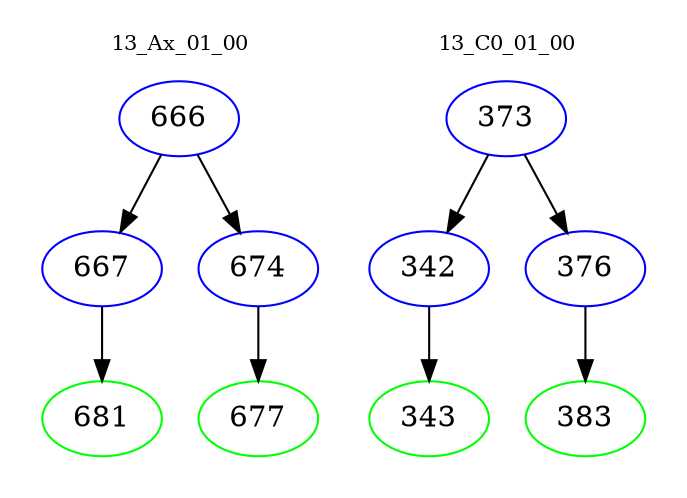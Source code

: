 digraph{
subgraph cluster_0 {
color = white
label = "13_Ax_01_00";
fontsize=10;
T0_666 [label="666", color="blue"]
T0_666 -> T0_667 [color="black"]
T0_667 [label="667", color="blue"]
T0_667 -> T0_681 [color="black"]
T0_681 [label="681", color="green"]
T0_666 -> T0_674 [color="black"]
T0_674 [label="674", color="blue"]
T0_674 -> T0_677 [color="black"]
T0_677 [label="677", color="green"]
}
subgraph cluster_1 {
color = white
label = "13_C0_01_00";
fontsize=10;
T1_373 [label="373", color="blue"]
T1_373 -> T1_342 [color="black"]
T1_342 [label="342", color="blue"]
T1_342 -> T1_343 [color="black"]
T1_343 [label="343", color="green"]
T1_373 -> T1_376 [color="black"]
T1_376 [label="376", color="blue"]
T1_376 -> T1_383 [color="black"]
T1_383 [label="383", color="green"]
}
}

